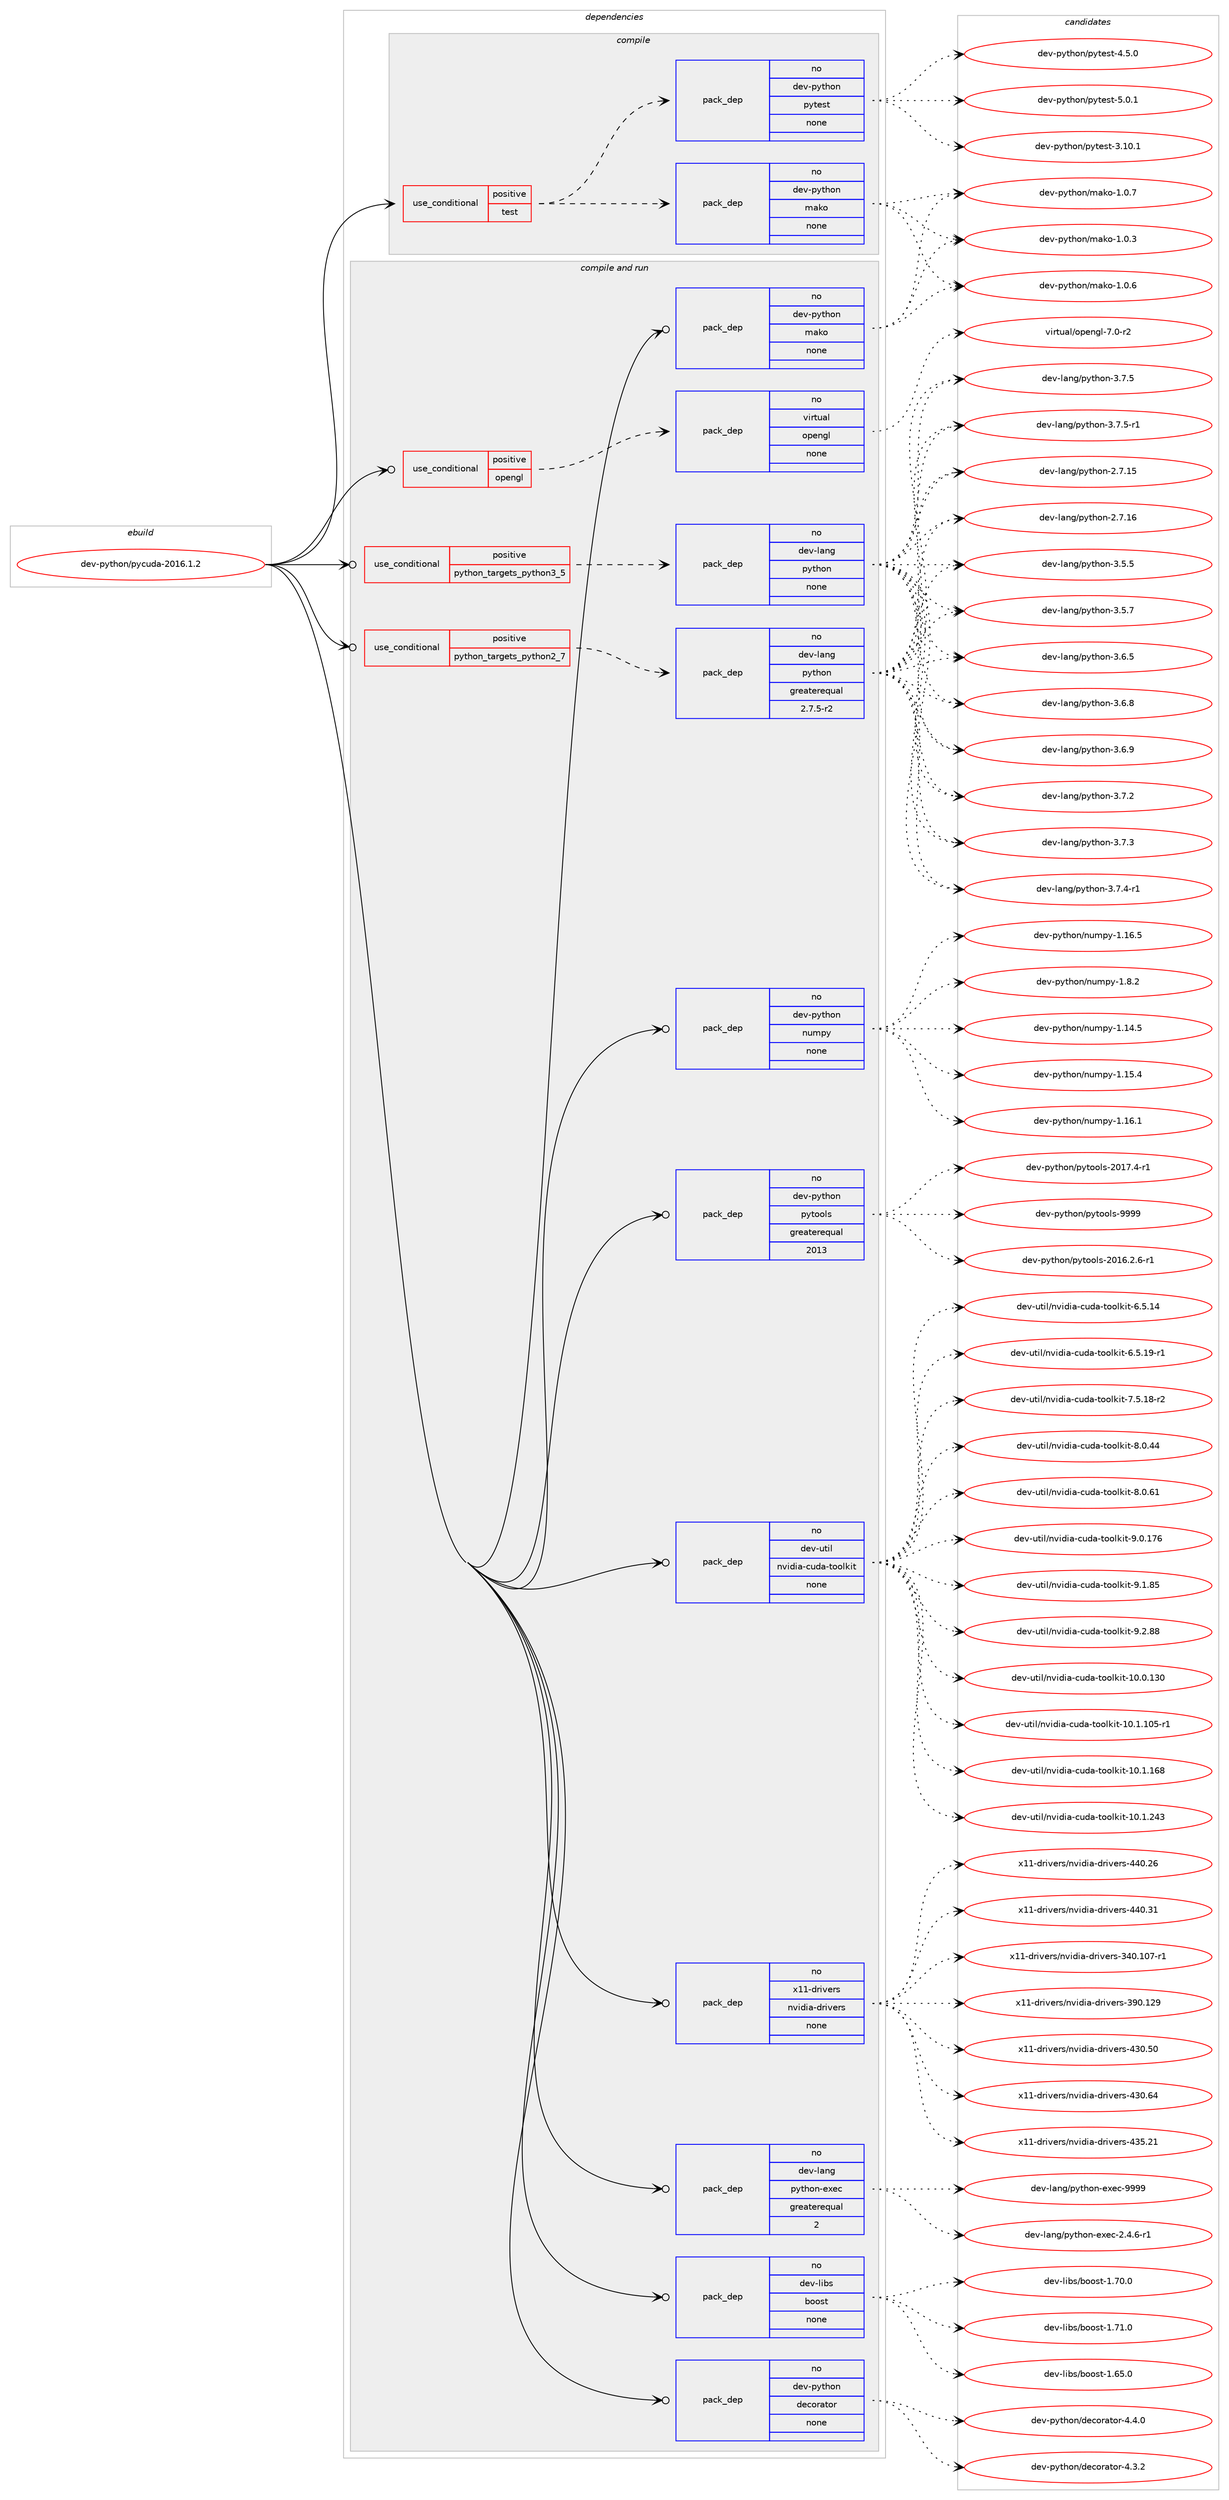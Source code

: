 digraph prolog {

# *************
# Graph options
# *************

newrank=true;
concentrate=true;
compound=true;
graph [rankdir=LR,fontname=Helvetica,fontsize=10,ranksep=1.5];#, ranksep=2.5, nodesep=0.2];
edge  [arrowhead=vee];
node  [fontname=Helvetica,fontsize=10];

# **********
# The ebuild
# **********

subgraph cluster_leftcol {
color=gray;
rank=same;
label=<<i>ebuild</i>>;
id [label="dev-python/pycuda-2016.1.2", color=red, width=4, href="../dev-python/pycuda-2016.1.2.svg"];
}

# ****************
# The dependencies
# ****************

subgraph cluster_midcol {
color=gray;
label=<<i>dependencies</i>>;
subgraph cluster_compile {
fillcolor="#eeeeee";
style=filled;
label=<<i>compile</i>>;
subgraph cond145585 {
dependency625024 [label=<<TABLE BORDER="0" CELLBORDER="1" CELLSPACING="0" CELLPADDING="4"><TR><TD ROWSPAN="3" CELLPADDING="10">use_conditional</TD></TR><TR><TD>positive</TD></TR><TR><TD>test</TD></TR></TABLE>>, shape=none, color=red];
subgraph pack467595 {
dependency625025 [label=<<TABLE BORDER="0" CELLBORDER="1" CELLSPACING="0" CELLPADDING="4" WIDTH="220"><TR><TD ROWSPAN="6" CELLPADDING="30">pack_dep</TD></TR><TR><TD WIDTH="110">no</TD></TR><TR><TD>dev-python</TD></TR><TR><TD>mako</TD></TR><TR><TD>none</TD></TR><TR><TD></TD></TR></TABLE>>, shape=none, color=blue];
}
dependency625024:e -> dependency625025:w [weight=20,style="dashed",arrowhead="vee"];
subgraph pack467596 {
dependency625026 [label=<<TABLE BORDER="0" CELLBORDER="1" CELLSPACING="0" CELLPADDING="4" WIDTH="220"><TR><TD ROWSPAN="6" CELLPADDING="30">pack_dep</TD></TR><TR><TD WIDTH="110">no</TD></TR><TR><TD>dev-python</TD></TR><TR><TD>pytest</TD></TR><TR><TD>none</TD></TR><TR><TD></TD></TR></TABLE>>, shape=none, color=blue];
}
dependency625024:e -> dependency625026:w [weight=20,style="dashed",arrowhead="vee"];
}
id:e -> dependency625024:w [weight=20,style="solid",arrowhead="vee"];
}
subgraph cluster_compileandrun {
fillcolor="#eeeeee";
style=filled;
label=<<i>compile and run</i>>;
subgraph cond145586 {
dependency625027 [label=<<TABLE BORDER="0" CELLBORDER="1" CELLSPACING="0" CELLPADDING="4"><TR><TD ROWSPAN="3" CELLPADDING="10">use_conditional</TD></TR><TR><TD>positive</TD></TR><TR><TD>opengl</TD></TR></TABLE>>, shape=none, color=red];
subgraph pack467597 {
dependency625028 [label=<<TABLE BORDER="0" CELLBORDER="1" CELLSPACING="0" CELLPADDING="4" WIDTH="220"><TR><TD ROWSPAN="6" CELLPADDING="30">pack_dep</TD></TR><TR><TD WIDTH="110">no</TD></TR><TR><TD>virtual</TD></TR><TR><TD>opengl</TD></TR><TR><TD>none</TD></TR><TR><TD></TD></TR></TABLE>>, shape=none, color=blue];
}
dependency625027:e -> dependency625028:w [weight=20,style="dashed",arrowhead="vee"];
}
id:e -> dependency625027:w [weight=20,style="solid",arrowhead="odotvee"];
subgraph cond145587 {
dependency625029 [label=<<TABLE BORDER="0" CELLBORDER="1" CELLSPACING="0" CELLPADDING="4"><TR><TD ROWSPAN="3" CELLPADDING="10">use_conditional</TD></TR><TR><TD>positive</TD></TR><TR><TD>python_targets_python2_7</TD></TR></TABLE>>, shape=none, color=red];
subgraph pack467598 {
dependency625030 [label=<<TABLE BORDER="0" CELLBORDER="1" CELLSPACING="0" CELLPADDING="4" WIDTH="220"><TR><TD ROWSPAN="6" CELLPADDING="30">pack_dep</TD></TR><TR><TD WIDTH="110">no</TD></TR><TR><TD>dev-lang</TD></TR><TR><TD>python</TD></TR><TR><TD>greaterequal</TD></TR><TR><TD>2.7.5-r2</TD></TR></TABLE>>, shape=none, color=blue];
}
dependency625029:e -> dependency625030:w [weight=20,style="dashed",arrowhead="vee"];
}
id:e -> dependency625029:w [weight=20,style="solid",arrowhead="odotvee"];
subgraph cond145588 {
dependency625031 [label=<<TABLE BORDER="0" CELLBORDER="1" CELLSPACING="0" CELLPADDING="4"><TR><TD ROWSPAN="3" CELLPADDING="10">use_conditional</TD></TR><TR><TD>positive</TD></TR><TR><TD>python_targets_python3_5</TD></TR></TABLE>>, shape=none, color=red];
subgraph pack467599 {
dependency625032 [label=<<TABLE BORDER="0" CELLBORDER="1" CELLSPACING="0" CELLPADDING="4" WIDTH="220"><TR><TD ROWSPAN="6" CELLPADDING="30">pack_dep</TD></TR><TR><TD WIDTH="110">no</TD></TR><TR><TD>dev-lang</TD></TR><TR><TD>python</TD></TR><TR><TD>none</TD></TR><TR><TD></TD></TR></TABLE>>, shape=none, color=blue];
}
dependency625031:e -> dependency625032:w [weight=20,style="dashed",arrowhead="vee"];
}
id:e -> dependency625031:w [weight=20,style="solid",arrowhead="odotvee"];
subgraph pack467600 {
dependency625033 [label=<<TABLE BORDER="0" CELLBORDER="1" CELLSPACING="0" CELLPADDING="4" WIDTH="220"><TR><TD ROWSPAN="6" CELLPADDING="30">pack_dep</TD></TR><TR><TD WIDTH="110">no</TD></TR><TR><TD>dev-lang</TD></TR><TR><TD>python-exec</TD></TR><TR><TD>greaterequal</TD></TR><TR><TD>2</TD></TR></TABLE>>, shape=none, color=blue];
}
id:e -> dependency625033:w [weight=20,style="solid",arrowhead="odotvee"];
subgraph pack467601 {
dependency625034 [label=<<TABLE BORDER="0" CELLBORDER="1" CELLSPACING="0" CELLPADDING="4" WIDTH="220"><TR><TD ROWSPAN="6" CELLPADDING="30">pack_dep</TD></TR><TR><TD WIDTH="110">no</TD></TR><TR><TD>dev-libs</TD></TR><TR><TD>boost</TD></TR><TR><TD>none</TD></TR><TR><TD></TD></TR></TABLE>>, shape=none, color=blue];
}
id:e -> dependency625034:w [weight=20,style="solid",arrowhead="odotvee"];
subgraph pack467602 {
dependency625035 [label=<<TABLE BORDER="0" CELLBORDER="1" CELLSPACING="0" CELLPADDING="4" WIDTH="220"><TR><TD ROWSPAN="6" CELLPADDING="30">pack_dep</TD></TR><TR><TD WIDTH="110">no</TD></TR><TR><TD>dev-python</TD></TR><TR><TD>decorator</TD></TR><TR><TD>none</TD></TR><TR><TD></TD></TR></TABLE>>, shape=none, color=blue];
}
id:e -> dependency625035:w [weight=20,style="solid",arrowhead="odotvee"];
subgraph pack467603 {
dependency625036 [label=<<TABLE BORDER="0" CELLBORDER="1" CELLSPACING="0" CELLPADDING="4" WIDTH="220"><TR><TD ROWSPAN="6" CELLPADDING="30">pack_dep</TD></TR><TR><TD WIDTH="110">no</TD></TR><TR><TD>dev-python</TD></TR><TR><TD>mako</TD></TR><TR><TD>none</TD></TR><TR><TD></TD></TR></TABLE>>, shape=none, color=blue];
}
id:e -> dependency625036:w [weight=20,style="solid",arrowhead="odotvee"];
subgraph pack467604 {
dependency625037 [label=<<TABLE BORDER="0" CELLBORDER="1" CELLSPACING="0" CELLPADDING="4" WIDTH="220"><TR><TD ROWSPAN="6" CELLPADDING="30">pack_dep</TD></TR><TR><TD WIDTH="110">no</TD></TR><TR><TD>dev-python</TD></TR><TR><TD>numpy</TD></TR><TR><TD>none</TD></TR><TR><TD></TD></TR></TABLE>>, shape=none, color=blue];
}
id:e -> dependency625037:w [weight=20,style="solid",arrowhead="odotvee"];
subgraph pack467605 {
dependency625038 [label=<<TABLE BORDER="0" CELLBORDER="1" CELLSPACING="0" CELLPADDING="4" WIDTH="220"><TR><TD ROWSPAN="6" CELLPADDING="30">pack_dep</TD></TR><TR><TD WIDTH="110">no</TD></TR><TR><TD>dev-python</TD></TR><TR><TD>pytools</TD></TR><TR><TD>greaterequal</TD></TR><TR><TD>2013</TD></TR></TABLE>>, shape=none, color=blue];
}
id:e -> dependency625038:w [weight=20,style="solid",arrowhead="odotvee"];
subgraph pack467606 {
dependency625039 [label=<<TABLE BORDER="0" CELLBORDER="1" CELLSPACING="0" CELLPADDING="4" WIDTH="220"><TR><TD ROWSPAN="6" CELLPADDING="30">pack_dep</TD></TR><TR><TD WIDTH="110">no</TD></TR><TR><TD>dev-util</TD></TR><TR><TD>nvidia-cuda-toolkit</TD></TR><TR><TD>none</TD></TR><TR><TD></TD></TR></TABLE>>, shape=none, color=blue];
}
id:e -> dependency625039:w [weight=20,style="solid",arrowhead="odotvee"];
subgraph pack467607 {
dependency625040 [label=<<TABLE BORDER="0" CELLBORDER="1" CELLSPACING="0" CELLPADDING="4" WIDTH="220"><TR><TD ROWSPAN="6" CELLPADDING="30">pack_dep</TD></TR><TR><TD WIDTH="110">no</TD></TR><TR><TD>x11-drivers</TD></TR><TR><TD>nvidia-drivers</TD></TR><TR><TD>none</TD></TR><TR><TD></TD></TR></TABLE>>, shape=none, color=blue];
}
id:e -> dependency625040:w [weight=20,style="solid",arrowhead="odotvee"];
}
subgraph cluster_run {
fillcolor="#eeeeee";
style=filled;
label=<<i>run</i>>;
}
}

# **************
# The candidates
# **************

subgraph cluster_choices {
rank=same;
color=gray;
label=<<i>candidates</i>>;

subgraph choice467595 {
color=black;
nodesep=1;
choice100101118451121211161041111104710997107111454946484651 [label="dev-python/mako-1.0.3", color=red, width=4,href="../dev-python/mako-1.0.3.svg"];
choice100101118451121211161041111104710997107111454946484654 [label="dev-python/mako-1.0.6", color=red, width=4,href="../dev-python/mako-1.0.6.svg"];
choice100101118451121211161041111104710997107111454946484655 [label="dev-python/mako-1.0.7", color=red, width=4,href="../dev-python/mako-1.0.7.svg"];
dependency625025:e -> choice100101118451121211161041111104710997107111454946484651:w [style=dotted,weight="100"];
dependency625025:e -> choice100101118451121211161041111104710997107111454946484654:w [style=dotted,weight="100"];
dependency625025:e -> choice100101118451121211161041111104710997107111454946484655:w [style=dotted,weight="100"];
}
subgraph choice467596 {
color=black;
nodesep=1;
choice100101118451121211161041111104711212111610111511645514649484649 [label="dev-python/pytest-3.10.1", color=red, width=4,href="../dev-python/pytest-3.10.1.svg"];
choice1001011184511212111610411111047112121116101115116455246534648 [label="dev-python/pytest-4.5.0", color=red, width=4,href="../dev-python/pytest-4.5.0.svg"];
choice1001011184511212111610411111047112121116101115116455346484649 [label="dev-python/pytest-5.0.1", color=red, width=4,href="../dev-python/pytest-5.0.1.svg"];
dependency625026:e -> choice100101118451121211161041111104711212111610111511645514649484649:w [style=dotted,weight="100"];
dependency625026:e -> choice1001011184511212111610411111047112121116101115116455246534648:w [style=dotted,weight="100"];
dependency625026:e -> choice1001011184511212111610411111047112121116101115116455346484649:w [style=dotted,weight="100"];
}
subgraph choice467597 {
color=black;
nodesep=1;
choice1181051141161179710847111112101110103108455546484511450 [label="virtual/opengl-7.0-r2", color=red, width=4,href="../virtual/opengl-7.0-r2.svg"];
dependency625028:e -> choice1181051141161179710847111112101110103108455546484511450:w [style=dotted,weight="100"];
}
subgraph choice467598 {
color=black;
nodesep=1;
choice10010111845108971101034711212111610411111045504655464953 [label="dev-lang/python-2.7.15", color=red, width=4,href="../dev-lang/python-2.7.15.svg"];
choice10010111845108971101034711212111610411111045504655464954 [label="dev-lang/python-2.7.16", color=red, width=4,href="../dev-lang/python-2.7.16.svg"];
choice100101118451089711010347112121116104111110455146534653 [label="dev-lang/python-3.5.5", color=red, width=4,href="../dev-lang/python-3.5.5.svg"];
choice100101118451089711010347112121116104111110455146534655 [label="dev-lang/python-3.5.7", color=red, width=4,href="../dev-lang/python-3.5.7.svg"];
choice100101118451089711010347112121116104111110455146544653 [label="dev-lang/python-3.6.5", color=red, width=4,href="../dev-lang/python-3.6.5.svg"];
choice100101118451089711010347112121116104111110455146544656 [label="dev-lang/python-3.6.8", color=red, width=4,href="../dev-lang/python-3.6.8.svg"];
choice100101118451089711010347112121116104111110455146544657 [label="dev-lang/python-3.6.9", color=red, width=4,href="../dev-lang/python-3.6.9.svg"];
choice100101118451089711010347112121116104111110455146554650 [label="dev-lang/python-3.7.2", color=red, width=4,href="../dev-lang/python-3.7.2.svg"];
choice100101118451089711010347112121116104111110455146554651 [label="dev-lang/python-3.7.3", color=red, width=4,href="../dev-lang/python-3.7.3.svg"];
choice1001011184510897110103471121211161041111104551465546524511449 [label="dev-lang/python-3.7.4-r1", color=red, width=4,href="../dev-lang/python-3.7.4-r1.svg"];
choice100101118451089711010347112121116104111110455146554653 [label="dev-lang/python-3.7.5", color=red, width=4,href="../dev-lang/python-3.7.5.svg"];
choice1001011184510897110103471121211161041111104551465546534511449 [label="dev-lang/python-3.7.5-r1", color=red, width=4,href="../dev-lang/python-3.7.5-r1.svg"];
dependency625030:e -> choice10010111845108971101034711212111610411111045504655464953:w [style=dotted,weight="100"];
dependency625030:e -> choice10010111845108971101034711212111610411111045504655464954:w [style=dotted,weight="100"];
dependency625030:e -> choice100101118451089711010347112121116104111110455146534653:w [style=dotted,weight="100"];
dependency625030:e -> choice100101118451089711010347112121116104111110455146534655:w [style=dotted,weight="100"];
dependency625030:e -> choice100101118451089711010347112121116104111110455146544653:w [style=dotted,weight="100"];
dependency625030:e -> choice100101118451089711010347112121116104111110455146544656:w [style=dotted,weight="100"];
dependency625030:e -> choice100101118451089711010347112121116104111110455146544657:w [style=dotted,weight="100"];
dependency625030:e -> choice100101118451089711010347112121116104111110455146554650:w [style=dotted,weight="100"];
dependency625030:e -> choice100101118451089711010347112121116104111110455146554651:w [style=dotted,weight="100"];
dependency625030:e -> choice1001011184510897110103471121211161041111104551465546524511449:w [style=dotted,weight="100"];
dependency625030:e -> choice100101118451089711010347112121116104111110455146554653:w [style=dotted,weight="100"];
dependency625030:e -> choice1001011184510897110103471121211161041111104551465546534511449:w [style=dotted,weight="100"];
}
subgraph choice467599 {
color=black;
nodesep=1;
choice10010111845108971101034711212111610411111045504655464953 [label="dev-lang/python-2.7.15", color=red, width=4,href="../dev-lang/python-2.7.15.svg"];
choice10010111845108971101034711212111610411111045504655464954 [label="dev-lang/python-2.7.16", color=red, width=4,href="../dev-lang/python-2.7.16.svg"];
choice100101118451089711010347112121116104111110455146534653 [label="dev-lang/python-3.5.5", color=red, width=4,href="../dev-lang/python-3.5.5.svg"];
choice100101118451089711010347112121116104111110455146534655 [label="dev-lang/python-3.5.7", color=red, width=4,href="../dev-lang/python-3.5.7.svg"];
choice100101118451089711010347112121116104111110455146544653 [label="dev-lang/python-3.6.5", color=red, width=4,href="../dev-lang/python-3.6.5.svg"];
choice100101118451089711010347112121116104111110455146544656 [label="dev-lang/python-3.6.8", color=red, width=4,href="../dev-lang/python-3.6.8.svg"];
choice100101118451089711010347112121116104111110455146544657 [label="dev-lang/python-3.6.9", color=red, width=4,href="../dev-lang/python-3.6.9.svg"];
choice100101118451089711010347112121116104111110455146554650 [label="dev-lang/python-3.7.2", color=red, width=4,href="../dev-lang/python-3.7.2.svg"];
choice100101118451089711010347112121116104111110455146554651 [label="dev-lang/python-3.7.3", color=red, width=4,href="../dev-lang/python-3.7.3.svg"];
choice1001011184510897110103471121211161041111104551465546524511449 [label="dev-lang/python-3.7.4-r1", color=red, width=4,href="../dev-lang/python-3.7.4-r1.svg"];
choice100101118451089711010347112121116104111110455146554653 [label="dev-lang/python-3.7.5", color=red, width=4,href="../dev-lang/python-3.7.5.svg"];
choice1001011184510897110103471121211161041111104551465546534511449 [label="dev-lang/python-3.7.5-r1", color=red, width=4,href="../dev-lang/python-3.7.5-r1.svg"];
dependency625032:e -> choice10010111845108971101034711212111610411111045504655464953:w [style=dotted,weight="100"];
dependency625032:e -> choice10010111845108971101034711212111610411111045504655464954:w [style=dotted,weight="100"];
dependency625032:e -> choice100101118451089711010347112121116104111110455146534653:w [style=dotted,weight="100"];
dependency625032:e -> choice100101118451089711010347112121116104111110455146534655:w [style=dotted,weight="100"];
dependency625032:e -> choice100101118451089711010347112121116104111110455146544653:w [style=dotted,weight="100"];
dependency625032:e -> choice100101118451089711010347112121116104111110455146544656:w [style=dotted,weight="100"];
dependency625032:e -> choice100101118451089711010347112121116104111110455146544657:w [style=dotted,weight="100"];
dependency625032:e -> choice100101118451089711010347112121116104111110455146554650:w [style=dotted,weight="100"];
dependency625032:e -> choice100101118451089711010347112121116104111110455146554651:w [style=dotted,weight="100"];
dependency625032:e -> choice1001011184510897110103471121211161041111104551465546524511449:w [style=dotted,weight="100"];
dependency625032:e -> choice100101118451089711010347112121116104111110455146554653:w [style=dotted,weight="100"];
dependency625032:e -> choice1001011184510897110103471121211161041111104551465546534511449:w [style=dotted,weight="100"];
}
subgraph choice467600 {
color=black;
nodesep=1;
choice10010111845108971101034711212111610411111045101120101994550465246544511449 [label="dev-lang/python-exec-2.4.6-r1", color=red, width=4,href="../dev-lang/python-exec-2.4.6-r1.svg"];
choice10010111845108971101034711212111610411111045101120101994557575757 [label="dev-lang/python-exec-9999", color=red, width=4,href="../dev-lang/python-exec-9999.svg"];
dependency625033:e -> choice10010111845108971101034711212111610411111045101120101994550465246544511449:w [style=dotted,weight="100"];
dependency625033:e -> choice10010111845108971101034711212111610411111045101120101994557575757:w [style=dotted,weight="100"];
}
subgraph choice467601 {
color=black;
nodesep=1;
choice1001011184510810598115479811111111511645494654534648 [label="dev-libs/boost-1.65.0", color=red, width=4,href="../dev-libs/boost-1.65.0.svg"];
choice1001011184510810598115479811111111511645494655484648 [label="dev-libs/boost-1.70.0", color=red, width=4,href="../dev-libs/boost-1.70.0.svg"];
choice1001011184510810598115479811111111511645494655494648 [label="dev-libs/boost-1.71.0", color=red, width=4,href="../dev-libs/boost-1.71.0.svg"];
dependency625034:e -> choice1001011184510810598115479811111111511645494654534648:w [style=dotted,weight="100"];
dependency625034:e -> choice1001011184510810598115479811111111511645494655484648:w [style=dotted,weight="100"];
dependency625034:e -> choice1001011184510810598115479811111111511645494655494648:w [style=dotted,weight="100"];
}
subgraph choice467602 {
color=black;
nodesep=1;
choice10010111845112121116104111110471001019911111497116111114455246514650 [label="dev-python/decorator-4.3.2", color=red, width=4,href="../dev-python/decorator-4.3.2.svg"];
choice10010111845112121116104111110471001019911111497116111114455246524648 [label="dev-python/decorator-4.4.0", color=red, width=4,href="../dev-python/decorator-4.4.0.svg"];
dependency625035:e -> choice10010111845112121116104111110471001019911111497116111114455246514650:w [style=dotted,weight="100"];
dependency625035:e -> choice10010111845112121116104111110471001019911111497116111114455246524648:w [style=dotted,weight="100"];
}
subgraph choice467603 {
color=black;
nodesep=1;
choice100101118451121211161041111104710997107111454946484651 [label="dev-python/mako-1.0.3", color=red, width=4,href="../dev-python/mako-1.0.3.svg"];
choice100101118451121211161041111104710997107111454946484654 [label="dev-python/mako-1.0.6", color=red, width=4,href="../dev-python/mako-1.0.6.svg"];
choice100101118451121211161041111104710997107111454946484655 [label="dev-python/mako-1.0.7", color=red, width=4,href="../dev-python/mako-1.0.7.svg"];
dependency625036:e -> choice100101118451121211161041111104710997107111454946484651:w [style=dotted,weight="100"];
dependency625036:e -> choice100101118451121211161041111104710997107111454946484654:w [style=dotted,weight="100"];
dependency625036:e -> choice100101118451121211161041111104710997107111454946484655:w [style=dotted,weight="100"];
}
subgraph choice467604 {
color=black;
nodesep=1;
choice100101118451121211161041111104711011710911212145494649524653 [label="dev-python/numpy-1.14.5", color=red, width=4,href="../dev-python/numpy-1.14.5.svg"];
choice100101118451121211161041111104711011710911212145494649534652 [label="dev-python/numpy-1.15.4", color=red, width=4,href="../dev-python/numpy-1.15.4.svg"];
choice100101118451121211161041111104711011710911212145494649544649 [label="dev-python/numpy-1.16.1", color=red, width=4,href="../dev-python/numpy-1.16.1.svg"];
choice100101118451121211161041111104711011710911212145494649544653 [label="dev-python/numpy-1.16.5", color=red, width=4,href="../dev-python/numpy-1.16.5.svg"];
choice1001011184511212111610411111047110117109112121454946564650 [label="dev-python/numpy-1.8.2", color=red, width=4,href="../dev-python/numpy-1.8.2.svg"];
dependency625037:e -> choice100101118451121211161041111104711011710911212145494649524653:w [style=dotted,weight="100"];
dependency625037:e -> choice100101118451121211161041111104711011710911212145494649534652:w [style=dotted,weight="100"];
dependency625037:e -> choice100101118451121211161041111104711011710911212145494649544649:w [style=dotted,weight="100"];
dependency625037:e -> choice100101118451121211161041111104711011710911212145494649544653:w [style=dotted,weight="100"];
dependency625037:e -> choice1001011184511212111610411111047110117109112121454946564650:w [style=dotted,weight="100"];
}
subgraph choice467605 {
color=black;
nodesep=1;
choice10010111845112121116104111110471121211161111111081154550484954465046544511449 [label="dev-python/pytools-2016.2.6-r1", color=red, width=4,href="../dev-python/pytools-2016.2.6-r1.svg"];
choice1001011184511212111610411111047112121116111111108115455048495546524511449 [label="dev-python/pytools-2017.4-r1", color=red, width=4,href="../dev-python/pytools-2017.4-r1.svg"];
choice10010111845112121116104111110471121211161111111081154557575757 [label="dev-python/pytools-9999", color=red, width=4,href="../dev-python/pytools-9999.svg"];
dependency625038:e -> choice10010111845112121116104111110471121211161111111081154550484954465046544511449:w [style=dotted,weight="100"];
dependency625038:e -> choice1001011184511212111610411111047112121116111111108115455048495546524511449:w [style=dotted,weight="100"];
dependency625038:e -> choice10010111845112121116104111110471121211161111111081154557575757:w [style=dotted,weight="100"];
}
subgraph choice467606 {
color=black;
nodesep=1;
choice10010111845117116105108471101181051001059745991171009745116111111108107105116454948464846495148 [label="dev-util/nvidia-cuda-toolkit-10.0.130", color=red, width=4,href="../dev-util/nvidia-cuda-toolkit-10.0.130.svg"];
choice100101118451171161051084711011810510010597459911710097451161111111081071051164549484649464948534511449 [label="dev-util/nvidia-cuda-toolkit-10.1.105-r1", color=red, width=4,href="../dev-util/nvidia-cuda-toolkit-10.1.105-r1.svg"];
choice10010111845117116105108471101181051001059745991171009745116111111108107105116454948464946495456 [label="dev-util/nvidia-cuda-toolkit-10.1.168", color=red, width=4,href="../dev-util/nvidia-cuda-toolkit-10.1.168.svg"];
choice10010111845117116105108471101181051001059745991171009745116111111108107105116454948464946505251 [label="dev-util/nvidia-cuda-toolkit-10.1.243", color=red, width=4,href="../dev-util/nvidia-cuda-toolkit-10.1.243.svg"];
choice1001011184511711610510847110118105100105974599117100974511611111110810710511645544653464952 [label="dev-util/nvidia-cuda-toolkit-6.5.14", color=red, width=4,href="../dev-util/nvidia-cuda-toolkit-6.5.14.svg"];
choice10010111845117116105108471101181051001059745991171009745116111111108107105116455446534649574511449 [label="dev-util/nvidia-cuda-toolkit-6.5.19-r1", color=red, width=4,href="../dev-util/nvidia-cuda-toolkit-6.5.19-r1.svg"];
choice10010111845117116105108471101181051001059745991171009745116111111108107105116455546534649564511450 [label="dev-util/nvidia-cuda-toolkit-7.5.18-r2", color=red, width=4,href="../dev-util/nvidia-cuda-toolkit-7.5.18-r2.svg"];
choice1001011184511711610510847110118105100105974599117100974511611111110810710511645564648465252 [label="dev-util/nvidia-cuda-toolkit-8.0.44", color=red, width=4,href="../dev-util/nvidia-cuda-toolkit-8.0.44.svg"];
choice1001011184511711610510847110118105100105974599117100974511611111110810710511645564648465449 [label="dev-util/nvidia-cuda-toolkit-8.0.61", color=red, width=4,href="../dev-util/nvidia-cuda-toolkit-8.0.61.svg"];
choice100101118451171161051084711011810510010597459911710097451161111111081071051164557464846495554 [label="dev-util/nvidia-cuda-toolkit-9.0.176", color=red, width=4,href="../dev-util/nvidia-cuda-toolkit-9.0.176.svg"];
choice1001011184511711610510847110118105100105974599117100974511611111110810710511645574649465653 [label="dev-util/nvidia-cuda-toolkit-9.1.85", color=red, width=4,href="../dev-util/nvidia-cuda-toolkit-9.1.85.svg"];
choice1001011184511711610510847110118105100105974599117100974511611111110810710511645574650465656 [label="dev-util/nvidia-cuda-toolkit-9.2.88", color=red, width=4,href="../dev-util/nvidia-cuda-toolkit-9.2.88.svg"];
dependency625039:e -> choice10010111845117116105108471101181051001059745991171009745116111111108107105116454948464846495148:w [style=dotted,weight="100"];
dependency625039:e -> choice100101118451171161051084711011810510010597459911710097451161111111081071051164549484649464948534511449:w [style=dotted,weight="100"];
dependency625039:e -> choice10010111845117116105108471101181051001059745991171009745116111111108107105116454948464946495456:w [style=dotted,weight="100"];
dependency625039:e -> choice10010111845117116105108471101181051001059745991171009745116111111108107105116454948464946505251:w [style=dotted,weight="100"];
dependency625039:e -> choice1001011184511711610510847110118105100105974599117100974511611111110810710511645544653464952:w [style=dotted,weight="100"];
dependency625039:e -> choice10010111845117116105108471101181051001059745991171009745116111111108107105116455446534649574511449:w [style=dotted,weight="100"];
dependency625039:e -> choice10010111845117116105108471101181051001059745991171009745116111111108107105116455546534649564511450:w [style=dotted,weight="100"];
dependency625039:e -> choice1001011184511711610510847110118105100105974599117100974511611111110810710511645564648465252:w [style=dotted,weight="100"];
dependency625039:e -> choice1001011184511711610510847110118105100105974599117100974511611111110810710511645564648465449:w [style=dotted,weight="100"];
dependency625039:e -> choice100101118451171161051084711011810510010597459911710097451161111111081071051164557464846495554:w [style=dotted,weight="100"];
dependency625039:e -> choice1001011184511711610510847110118105100105974599117100974511611111110810710511645574649465653:w [style=dotted,weight="100"];
dependency625039:e -> choice1001011184511711610510847110118105100105974599117100974511611111110810710511645574650465656:w [style=dotted,weight="100"];
}
subgraph choice467607 {
color=black;
nodesep=1;
choice12049494510011410511810111411547110118105100105974510011410511810111411545515248464948554511449 [label="x11-drivers/nvidia-drivers-340.107-r1", color=red, width=4,href="../x11-drivers/nvidia-drivers-340.107-r1.svg"];
choice1204949451001141051181011141154711011810510010597451001141051181011141154551574846495057 [label="x11-drivers/nvidia-drivers-390.129", color=red, width=4,href="../x11-drivers/nvidia-drivers-390.129.svg"];
choice12049494510011410511810111411547110118105100105974510011410511810111411545525148465348 [label="x11-drivers/nvidia-drivers-430.50", color=red, width=4,href="../x11-drivers/nvidia-drivers-430.50.svg"];
choice12049494510011410511810111411547110118105100105974510011410511810111411545525148465452 [label="x11-drivers/nvidia-drivers-430.64", color=red, width=4,href="../x11-drivers/nvidia-drivers-430.64.svg"];
choice12049494510011410511810111411547110118105100105974510011410511810111411545525153465049 [label="x11-drivers/nvidia-drivers-435.21", color=red, width=4,href="../x11-drivers/nvidia-drivers-435.21.svg"];
choice12049494510011410511810111411547110118105100105974510011410511810111411545525248465054 [label="x11-drivers/nvidia-drivers-440.26", color=red, width=4,href="../x11-drivers/nvidia-drivers-440.26.svg"];
choice12049494510011410511810111411547110118105100105974510011410511810111411545525248465149 [label="x11-drivers/nvidia-drivers-440.31", color=red, width=4,href="../x11-drivers/nvidia-drivers-440.31.svg"];
dependency625040:e -> choice12049494510011410511810111411547110118105100105974510011410511810111411545515248464948554511449:w [style=dotted,weight="100"];
dependency625040:e -> choice1204949451001141051181011141154711011810510010597451001141051181011141154551574846495057:w [style=dotted,weight="100"];
dependency625040:e -> choice12049494510011410511810111411547110118105100105974510011410511810111411545525148465348:w [style=dotted,weight="100"];
dependency625040:e -> choice12049494510011410511810111411547110118105100105974510011410511810111411545525148465452:w [style=dotted,weight="100"];
dependency625040:e -> choice12049494510011410511810111411547110118105100105974510011410511810111411545525153465049:w [style=dotted,weight="100"];
dependency625040:e -> choice12049494510011410511810111411547110118105100105974510011410511810111411545525248465054:w [style=dotted,weight="100"];
dependency625040:e -> choice12049494510011410511810111411547110118105100105974510011410511810111411545525248465149:w [style=dotted,weight="100"];
}
}

}
